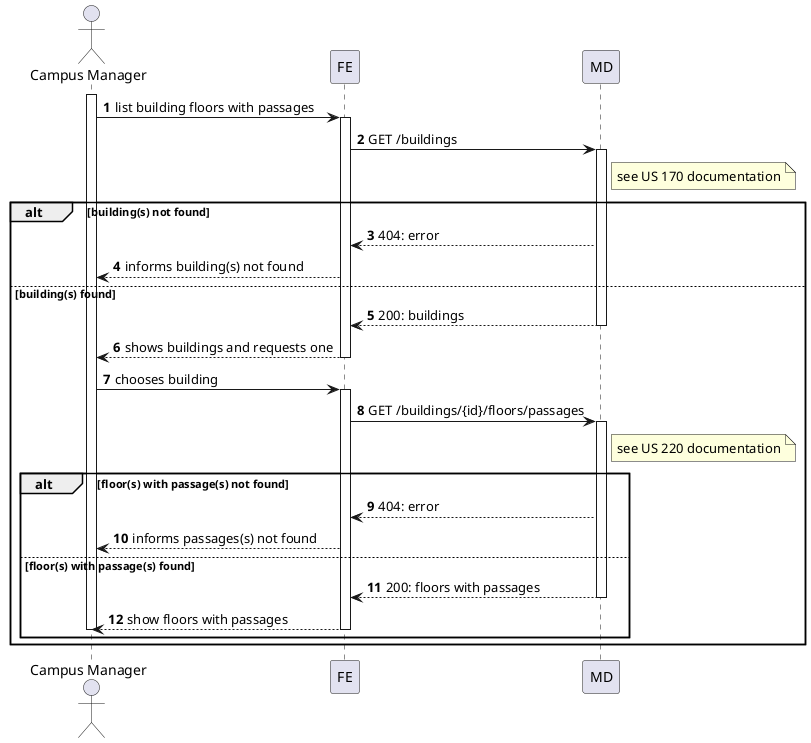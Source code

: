 @startuml
autonumber

actor "Campus Manager" as usr

participant "FE" as ui
participant "MD" as md

activate usr
    usr -> ui : list building floors with passages
    activate ui

            ui -> md : GET /buildings
            note right of md : see US 170 documentation
            alt building(s) not found
                activate md

                    md --> ui : 404: error

                ui --> usr : informs building(s) not found

            else building(s) found
                md --> ui : 200: buildings

                deactivate md
                ui --> usr : shows buildings and requests one
        deactivate ui


    usr -> ui : chooses building
    activate ui
        ui -> md : GET /buildings/{id}/floors/passages
        note right of md : see US 220 documentation
        alt floor(s) with passage(s) not found

        activate md
                        md --> ui: 404: error

                    ui --> usr : informs passages(s) not found

        else floor(s) with passage(s) found


            md --> ui : 200: floors with passages
        deactivate md

        ui --> usr : show floors with passages
    deactivate ui
deactivate usr
end
end
@enduml

